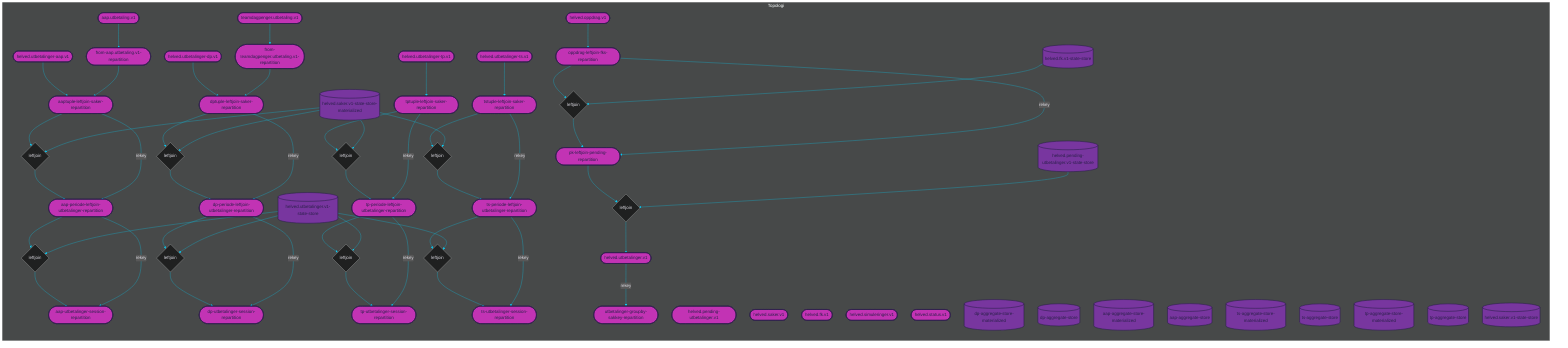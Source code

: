 %%{init: {'theme': 'dark', 'themeVariables': { 'primaryColor': '#07cff6', 'textColor': '#dad9e0', 'lineColor': '#07cff6'}}}%%

graph LR

subgraph Topologi
    %% TOPICS
    helved.utbetalinger.v1([helved.utbetalinger.v1])
	aap-periode-leftjoin-utbetalinger-repartition([aap-periode-leftjoin-utbetalinger-repartition])
	dp-periode-leftjoin-utbetalinger-repartition([dp-periode-leftjoin-utbetalinger-repartition])
	tp-periode-leftjoin-utbetalinger-repartition([tp-periode-leftjoin-utbetalinger-repartition])
	ts-periode-leftjoin-utbetalinger-repartition([ts-periode-leftjoin-utbetalinger-repartition])
	aap-utbetalinger-session-repartition([aap-utbetalinger-session-repartition])
	dp-utbetalinger-session-repartition([dp-utbetalinger-session-repartition])
	tp-utbetalinger-session-repartition([tp-utbetalinger-session-repartition])
	ts-utbetalinger-session-repartition([ts-utbetalinger-session-repartition])
	utbetalinger-groupby-sakkey-repartition([utbetalinger-groupby-sakkey-repartition])
	pk-leftjoin-pending-repartition([pk-leftjoin-pending-repartition])
	helved.pending-utbetalinger.v1([helved.pending-utbetalinger.v1])
	aaptuple-leftjoin-saker-repartition([aaptuple-leftjoin-saker-repartition])
	dptuple-leftjoin-saker-repartition([dptuple-leftjoin-saker-repartition])
	tptuple-leftjoin-saker-repartition([tptuple-leftjoin-saker-repartition])
	tstuple-leftjoin-saker-repartition([tstuple-leftjoin-saker-repartition])
	helved.saker.v1([helved.saker.v1])
	oppdrag-leftjoin-fks-repartition([oppdrag-leftjoin-fks-repartition])
	helved.fk.v1([helved.fk.v1])
	teamdagpenger.utbetaling.v1([teamdagpenger.utbetaling.v1])
	from-teamdagpenger.utbetaling.v1-repartition([from-teamdagpenger.utbetaling.v1-repartition])
	helved.utbetalinger-dp.v1([helved.utbetalinger-dp.v1])
	helved.simuleringer.v1([helved.simuleringer.v1])
	helved.oppdrag.v1([helved.oppdrag.v1])
	helved.status.v1([helved.status.v1])
	aap.utbetaling.v1([aap.utbetaling.v1])
	from-aap.utbetaling.v1-repartition([from-aap.utbetaling.v1-repartition])
	helved.utbetalinger-aap.v1([helved.utbetalinger-aap.v1])
	helved.utbetalinger-ts.v1([helved.utbetalinger-ts.v1])
	helved.utbetalinger-tp.v1([helved.utbetalinger-tp.v1])

    %% JOINS
    aap-periode-leftjoin-utbetalinger{leftjoin}
	dp-periode-leftjoin-utbetalinger{leftjoin}
	tp-periode-leftjoin-utbetalinger{leftjoin}
	ts-periode-leftjoin-utbetalinger{leftjoin}
	pk-leftjoin-pending{leftjoin}
	aaptuple-leftjoin-saker{leftjoin}
	dptuple-leftjoin-saker{leftjoin}
	tptuple-leftjoin-saker{leftjoin}
	tstuple-leftjoin-saker{leftjoin}
	oppdrag-leftjoin-fks{leftjoin}

    %% STATE PROCESSORS
    
    
    %% STATE STORES
    helved.utbetalinger.v1-state-store[(helved.utbetalinger.v1-state-store)]
	helved.pending-utbetalinger.v1-state-store[(helved.pending-utbetalinger.v1-state-store)]
	helved.saker.v1-state-store-materialized[(helved.saker.v1-state-store-materialized)]
	helved.fk.v1-state-store[(helved.fk.v1-state-store)]
	dp-aggregate-store-materialized[(dp-aggregate-store-materialized)]
	dp-aggregate-store[(dp-aggregate-store)]
	aap-aggregate-store-materialized[(aap-aggregate-store-materialized)]
	aap-aggregate-store[(aap-aggregate-store)]
	ts-aggregate-store-materialized[(ts-aggregate-store-materialized)]
	ts-aggregate-store[(ts-aggregate-store)]
	tp-aggregate-store-materialized[(tp-aggregate-store-materialized)]
	tp-aggregate-store[(tp-aggregate-store)]
	helved.saker.v1-state-store[(helved.saker.v1-state-store)]
    
    %% DATABASES
    
    

    %% PROCESSOR API JOBS
    
    
    %% JOIN STREAMS
    aap-periode-leftjoin-utbetalinger-repartition --> aap-periode-leftjoin-utbetalinger
	helved.utbetalinger.v1-state-store --> aap-periode-leftjoin-utbetalinger
	aap-periode-leftjoin-utbetalinger --> aap-utbetalinger-session-repartition
	dp-periode-leftjoin-utbetalinger-repartition --> dp-periode-leftjoin-utbetalinger
	helved.utbetalinger.v1-state-store --> dp-periode-leftjoin-utbetalinger
	dp-periode-leftjoin-utbetalinger --> dp-utbetalinger-session-repartition
	tp-periode-leftjoin-utbetalinger-repartition --> tp-periode-leftjoin-utbetalinger
	helved.utbetalinger.v1-state-store --> tp-periode-leftjoin-utbetalinger
	tp-periode-leftjoin-utbetalinger --> tp-utbetalinger-session-repartition
	ts-periode-leftjoin-utbetalinger-repartition --> ts-periode-leftjoin-utbetalinger
	helved.utbetalinger.v1-state-store --> ts-periode-leftjoin-utbetalinger
	ts-periode-leftjoin-utbetalinger --> ts-utbetalinger-session-repartition
	pk-leftjoin-pending-repartition --> pk-leftjoin-pending
	helved.pending-utbetalinger.v1-state-store --> pk-leftjoin-pending
	pk-leftjoin-pending --> helved.utbetalinger.v1
	aaptuple-leftjoin-saker-repartition --> aaptuple-leftjoin-saker
	helved.saker.v1-state-store-materialized --> aaptuple-leftjoin-saker
	aaptuple-leftjoin-saker --> aap-periode-leftjoin-utbetalinger-repartition
	dptuple-leftjoin-saker-repartition --> dptuple-leftjoin-saker
	helved.saker.v1-state-store-materialized --> dptuple-leftjoin-saker
	dptuple-leftjoin-saker --> dp-periode-leftjoin-utbetalinger-repartition
	tptuple-leftjoin-saker-repartition --> tptuple-leftjoin-saker
	helved.saker.v1-state-store-materialized --> tptuple-leftjoin-saker
	tptuple-leftjoin-saker --> tp-periode-leftjoin-utbetalinger-repartition
	tstuple-leftjoin-saker-repartition --> tstuple-leftjoin-saker
	helved.saker.v1-state-store-materialized --> tstuple-leftjoin-saker
	tstuple-leftjoin-saker --> ts-periode-leftjoin-utbetalinger-repartition
	oppdrag-leftjoin-fks-repartition --> oppdrag-leftjoin-fks
	helved.fk.v1-state-store --> oppdrag-leftjoin-fks
	oppdrag-leftjoin-fks --> pk-leftjoin-pending-repartition

    %% TABLE STREAMS
    

    %% JOB STREAMS
    
    
    %% BRANCH STREAMS
    

    %% REPARTITION STREAMS
    helved.utbetalinger.v1 --> |rekey| utbetalinger-groupby-sakkey-repartition
	aap-periode-leftjoin-utbetalinger-repartition --> |rekey| aap-utbetalinger-session-repartition
	dp-periode-leftjoin-utbetalinger-repartition --> |rekey| dp-utbetalinger-session-repartition
	tp-periode-leftjoin-utbetalinger-repartition --> |rekey| tp-utbetalinger-session-repartition
	ts-periode-leftjoin-utbetalinger-repartition --> |rekey| ts-utbetalinger-session-repartition
	aaptuple-leftjoin-saker-repartition --> |rekey| aap-periode-leftjoin-utbetalinger-repartition
	dptuple-leftjoin-saker-repartition --> |rekey| dp-periode-leftjoin-utbetalinger-repartition
	tptuple-leftjoin-saker-repartition --> |rekey| tp-periode-leftjoin-utbetalinger-repartition
	tstuple-leftjoin-saker-repartition --> |rekey| ts-periode-leftjoin-utbetalinger-repartition
	oppdrag-leftjoin-fks-repartition --> |rekey| pk-leftjoin-pending-repartition
    
    %% BASIC STREAMS
    teamdagpenger.utbetaling.v1 --> from-teamdagpenger.utbetaling.v1-repartition
	helved.utbetalinger-dp.v1 --> dptuple-leftjoin-saker-repartition
	from-teamdagpenger.utbetaling.v1-repartition --> dptuple-leftjoin-saker-repartition
	aap.utbetaling.v1 --> from-aap.utbetaling.v1-repartition
	helved.utbetalinger-aap.v1 --> aaptuple-leftjoin-saker-repartition
	from-aap.utbetaling.v1-repartition --> aaptuple-leftjoin-saker-repartition
	helved.utbetalinger-ts.v1 --> tstuple-leftjoin-saker-repartition
	helved.utbetalinger-tp.v1 --> tptuple-leftjoin-saker-repartition
	helved.oppdrag.v1 --> oppdrag-leftjoin-fks-repartition
    
    %% CUSTOM PROCESS STREAMS
    
end

%% COLORS
%% light    #dad9e0
%% purple   #78369f
%% pink     #c233b4
%% dark     #2a204a
%% blue     #07cff6

%% STYLES
style helved.utbetalinger.v1 fill:#c233b4, stroke:#2a204a, stroke-width:2px, color:#2a204a
style aap-periode-leftjoin-utbetalinger-repartition fill:#c233b4, stroke:#2a204a, stroke-width:2px, color:#2a204a
style dp-periode-leftjoin-utbetalinger-repartition fill:#c233b4, stroke:#2a204a, stroke-width:2px, color:#2a204a
style tp-periode-leftjoin-utbetalinger-repartition fill:#c233b4, stroke:#2a204a, stroke-width:2px, color:#2a204a
style ts-periode-leftjoin-utbetalinger-repartition fill:#c233b4, stroke:#2a204a, stroke-width:2px, color:#2a204a
style aap-utbetalinger-session-repartition fill:#c233b4, stroke:#2a204a, stroke-width:2px, color:#2a204a
style dp-utbetalinger-session-repartition fill:#c233b4, stroke:#2a204a, stroke-width:2px, color:#2a204a
style tp-utbetalinger-session-repartition fill:#c233b4, stroke:#2a204a, stroke-width:2px, color:#2a204a
style ts-utbetalinger-session-repartition fill:#c233b4, stroke:#2a204a, stroke-width:2px, color:#2a204a
style utbetalinger-groupby-sakkey-repartition fill:#c233b4, stroke:#2a204a, stroke-width:2px, color:#2a204a
style pk-leftjoin-pending-repartition fill:#c233b4, stroke:#2a204a, stroke-width:2px, color:#2a204a
style helved.pending-utbetalinger.v1 fill:#c233b4, stroke:#2a204a, stroke-width:2px, color:#2a204a
style aaptuple-leftjoin-saker-repartition fill:#c233b4, stroke:#2a204a, stroke-width:2px, color:#2a204a
style dptuple-leftjoin-saker-repartition fill:#c233b4, stroke:#2a204a, stroke-width:2px, color:#2a204a
style tptuple-leftjoin-saker-repartition fill:#c233b4, stroke:#2a204a, stroke-width:2px, color:#2a204a
style tstuple-leftjoin-saker-repartition fill:#c233b4, stroke:#2a204a, stroke-width:2px, color:#2a204a
style helved.saker.v1 fill:#c233b4, stroke:#2a204a, stroke-width:2px, color:#2a204a
style oppdrag-leftjoin-fks-repartition fill:#c233b4, stroke:#2a204a, stroke-width:2px, color:#2a204a
style helved.fk.v1 fill:#c233b4, stroke:#2a204a, stroke-width:2px, color:#2a204a
style teamdagpenger.utbetaling.v1 fill:#c233b4, stroke:#2a204a, stroke-width:2px, color:#2a204a
style from-teamdagpenger.utbetaling.v1-repartition fill:#c233b4, stroke:#2a204a, stroke-width:2px, color:#2a204a
style helved.utbetalinger-dp.v1 fill:#c233b4, stroke:#2a204a, stroke-width:2px, color:#2a204a
style helved.simuleringer.v1 fill:#c233b4, stroke:#2a204a, stroke-width:2px, color:#2a204a
style helved.oppdrag.v1 fill:#c233b4, stroke:#2a204a, stroke-width:2px, color:#2a204a
style helved.status.v1 fill:#c233b4, stroke:#2a204a, stroke-width:2px, color:#2a204a
style aap.utbetaling.v1 fill:#c233b4, stroke:#2a204a, stroke-width:2px, color:#2a204a
style from-aap.utbetaling.v1-repartition fill:#c233b4, stroke:#2a204a, stroke-width:2px, color:#2a204a
style helved.utbetalinger-aap.v1 fill:#c233b4, stroke:#2a204a, stroke-width:2px, color:#2a204a
style helved.utbetalinger-ts.v1 fill:#c233b4, stroke:#2a204a, stroke-width:2px, color:#2a204a
style helved.utbetalinger-tp.v1 fill:#c233b4, stroke:#2a204a, stroke-width:2px, color:#2a204a
style helved.utbetalinger.v1-state-store fill:#78369f, stroke:#2a204a, stroke-width:2px, color:#2a204a
style helved.pending-utbetalinger.v1-state-store fill:#78369f, stroke:#2a204a, stroke-width:2px, color:#2a204a
style helved.saker.v1-state-store-materialized fill:#78369f, stroke:#2a204a, stroke-width:2px, color:#2a204a
style helved.fk.v1-state-store fill:#78369f, stroke:#2a204a, stroke-width:2px, color:#2a204a
style dp-aggregate-store-materialized fill:#78369f, stroke:#2a204a, stroke-width:2px, color:#2a204a
style dp-aggregate-store fill:#78369f, stroke:#2a204a, stroke-width:2px, color:#2a204a
style aap-aggregate-store-materialized fill:#78369f, stroke:#2a204a, stroke-width:2px, color:#2a204a
style aap-aggregate-store fill:#78369f, stroke:#2a204a, stroke-width:2px, color:#2a204a
style ts-aggregate-store-materialized fill:#78369f, stroke:#2a204a, stroke-width:2px, color:#2a204a
style ts-aggregate-store fill:#78369f, stroke:#2a204a, stroke-width:2px, color:#2a204a
style tp-aggregate-store-materialized fill:#78369f, stroke:#2a204a, stroke-width:2px, color:#2a204a
style tp-aggregate-store fill:#78369f, stroke:#2a204a, stroke-width:2px, color:#2a204a
style helved.saker.v1-state-store fill:#78369f, stroke:#2a204a, stroke-width:2px, color:#2a204a